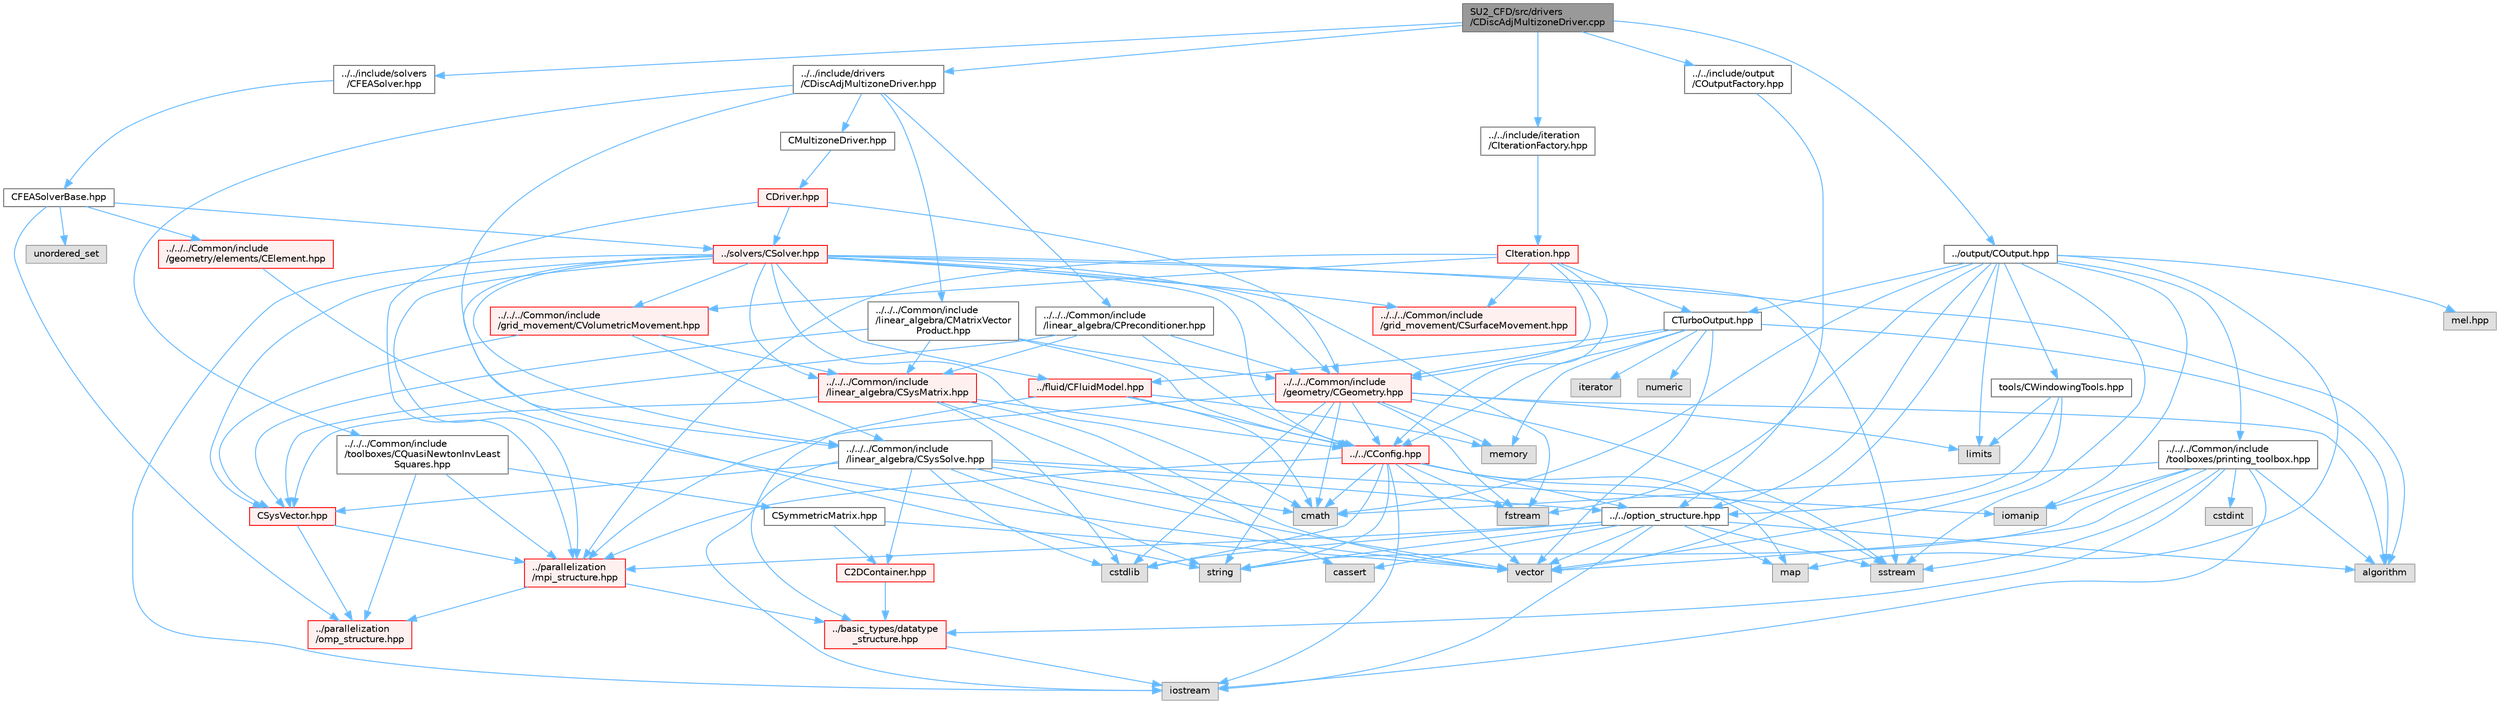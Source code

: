 digraph "SU2_CFD/src/drivers/CDiscAdjMultizoneDriver.cpp"
{
 // LATEX_PDF_SIZE
  bgcolor="transparent";
  edge [fontname=Helvetica,fontsize=10,labelfontname=Helvetica,labelfontsize=10];
  node [fontname=Helvetica,fontsize=10,shape=box,height=0.2,width=0.4];
  Node1 [id="Node000001",label="SU2_CFD/src/drivers\l/CDiscAdjMultizoneDriver.cpp",height=0.2,width=0.4,color="gray40", fillcolor="grey60", style="filled", fontcolor="black",tooltip="The main subroutines for driving adjoint multi-zone problems."];
  Node1 -> Node2 [id="edge1_Node000001_Node000002",color="steelblue1",style="solid",tooltip=" "];
  Node2 [id="Node000002",label="../../include/drivers\l/CDiscAdjMultizoneDriver.hpp",height=0.2,width=0.4,color="grey40", fillcolor="white", style="filled",URL="$CDiscAdjMultizoneDriver_8hpp.html",tooltip=" "];
  Node2 -> Node3 [id="edge2_Node000002_Node000003",color="steelblue1",style="solid",tooltip=" "];
  Node3 [id="Node000003",label="CMultizoneDriver.hpp",height=0.2,width=0.4,color="grey40", fillcolor="white", style="filled",URL="$CMultizoneDriver_8hpp.html",tooltip="Headers of the main subroutines for driving single or multi-zone problems. The subroutines and functi..."];
  Node3 -> Node4 [id="edge3_Node000003_Node000004",color="steelblue1",style="solid",tooltip=" "];
  Node4 [id="Node000004",label="CDriver.hpp",height=0.2,width=0.4,color="red", fillcolor="#FFF0F0", style="filled",URL="$CDriver_8hpp.html",tooltip="Headers of the main subroutines for driving single or multi-zone problems. The subroutines and functi..."];
  Node4 -> Node5 [id="edge4_Node000004_Node000005",color="steelblue1",style="solid",tooltip=" "];
  Node5 [id="Node000005",label="../../../Common/include\l/geometry/CGeometry.hpp",height=0.2,width=0.4,color="red", fillcolor="#FFF0F0", style="filled",URL="$CGeometry_8hpp.html",tooltip="Headers of the main subroutines for creating the geometrical structure. The subroutines and functions..."];
  Node5 -> Node6 [id="edge5_Node000005_Node000006",color="steelblue1",style="solid",tooltip=" "];
  Node6 [id="Node000006",label="limits",height=0.2,width=0.4,color="grey60", fillcolor="#E0E0E0", style="filled",tooltip=" "];
  Node5 -> Node7 [id="edge6_Node000005_Node000007",color="steelblue1",style="solid",tooltip=" "];
  Node7 [id="Node000007",label="../parallelization\l/mpi_structure.hpp",height=0.2,width=0.4,color="red", fillcolor="#FFF0F0", style="filled",URL="$mpi__structure_8hpp.html",tooltip="Headers of the mpi interface for generalized datatypes. The subroutines and functions are in the mpi_..."];
  Node7 -> Node9 [id="edge7_Node000007_Node000009",color="steelblue1",style="solid",tooltip=" "];
  Node9 [id="Node000009",label="../basic_types/datatype\l_structure.hpp",height=0.2,width=0.4,color="red", fillcolor="#FFF0F0", style="filled",URL="$datatype__structure_8hpp.html",tooltip="Headers for generalized datatypes, defines an interface for AD types."];
  Node9 -> Node10 [id="edge8_Node000009_Node000010",color="steelblue1",style="solid",tooltip=" "];
  Node10 [id="Node000010",label="iostream",height=0.2,width=0.4,color="grey60", fillcolor="#E0E0E0", style="filled",tooltip=" "];
  Node7 -> Node16 [id="edge9_Node000007_Node000016",color="steelblue1",style="solid",tooltip=" "];
  Node16 [id="Node000016",label="../parallelization\l/omp_structure.hpp",height=0.2,width=0.4,color="red", fillcolor="#FFF0F0", style="filled",URL="$omp__structure_8hpp.html",tooltip="OpenMP interface header, provides compatibility functions if the code is built without OpenMP support..."];
  Node5 -> Node20 [id="edge10_Node000005_Node000020",color="steelblue1",style="solid",tooltip=" "];
  Node20 [id="Node000020",label="string",height=0.2,width=0.4,color="grey60", fillcolor="#E0E0E0", style="filled",tooltip=" "];
  Node5 -> Node21 [id="edge11_Node000005_Node000021",color="steelblue1",style="solid",tooltip=" "];
  Node21 [id="Node000021",label="fstream",height=0.2,width=0.4,color="grey60", fillcolor="#E0E0E0", style="filled",tooltip=" "];
  Node5 -> Node22 [id="edge12_Node000005_Node000022",color="steelblue1",style="solid",tooltip=" "];
  Node22 [id="Node000022",label="sstream",height=0.2,width=0.4,color="grey60", fillcolor="#E0E0E0", style="filled",tooltip=" "];
  Node5 -> Node23 [id="edge13_Node000005_Node000023",color="steelblue1",style="solid",tooltip=" "];
  Node23 [id="Node000023",label="cmath",height=0.2,width=0.4,color="grey60", fillcolor="#E0E0E0", style="filled",tooltip=" "];
  Node5 -> Node24 [id="edge14_Node000005_Node000024",color="steelblue1",style="solid",tooltip=" "];
  Node24 [id="Node000024",label="algorithm",height=0.2,width=0.4,color="grey60", fillcolor="#E0E0E0", style="filled",tooltip=" "];
  Node5 -> Node26 [id="edge15_Node000005_Node000026",color="steelblue1",style="solid",tooltip=" "];
  Node26 [id="Node000026",label="cstdlib",height=0.2,width=0.4,color="grey60", fillcolor="#E0E0E0", style="filled",tooltip=" "];
  Node5 -> Node28 [id="edge16_Node000005_Node000028",color="steelblue1",style="solid",tooltip=" "];
  Node28 [id="Node000028",label="memory",height=0.2,width=0.4,color="grey60", fillcolor="#E0E0E0", style="filled",tooltip=" "];
  Node5 -> Node36 [id="edge17_Node000005_Node000036",color="steelblue1",style="solid",tooltip=" "];
  Node36 [id="Node000036",label="../../CConfig.hpp",height=0.2,width=0.4,color="red", fillcolor="#FFF0F0", style="filled",URL="$CConfig_8hpp.html",tooltip="All the information about the definition of the physical problem. The subroutines and functions are i..."];
  Node36 -> Node7 [id="edge18_Node000036_Node000007",color="steelblue1",style="solid",tooltip=" "];
  Node36 -> Node10 [id="edge19_Node000036_Node000010",color="steelblue1",style="solid",tooltip=" "];
  Node36 -> Node26 [id="edge20_Node000036_Node000026",color="steelblue1",style="solid",tooltip=" "];
  Node36 -> Node21 [id="edge21_Node000036_Node000021",color="steelblue1",style="solid",tooltip=" "];
  Node36 -> Node22 [id="edge22_Node000036_Node000022",color="steelblue1",style="solid",tooltip=" "];
  Node36 -> Node20 [id="edge23_Node000036_Node000020",color="steelblue1",style="solid",tooltip=" "];
  Node36 -> Node31 [id="edge24_Node000036_Node000031",color="steelblue1",style="solid",tooltip=" "];
  Node31 [id="Node000031",label="vector",height=0.2,width=0.4,color="grey60", fillcolor="#E0E0E0", style="filled",tooltip=" "];
  Node36 -> Node23 [id="edge25_Node000036_Node000023",color="steelblue1",style="solid",tooltip=" "];
  Node36 -> Node33 [id="edge26_Node000036_Node000033",color="steelblue1",style="solid",tooltip=" "];
  Node33 [id="Node000033",label="map",height=0.2,width=0.4,color="grey60", fillcolor="#E0E0E0", style="filled",tooltip=" "];
  Node36 -> Node32 [id="edge27_Node000036_Node000032",color="steelblue1",style="solid",tooltip=" "];
  Node32 [id="Node000032",label="../../option_structure.hpp",height=0.2,width=0.4,color="grey40", fillcolor="white", style="filled",URL="$option__structure_8hpp.html",tooltip="Defines classes for referencing options for easy input in CConfig."];
  Node32 -> Node7 [id="edge28_Node000032_Node000007",color="steelblue1",style="solid",tooltip=" "];
  Node32 -> Node10 [id="edge29_Node000032_Node000010",color="steelblue1",style="solid",tooltip=" "];
  Node32 -> Node22 [id="edge30_Node000032_Node000022",color="steelblue1",style="solid",tooltip=" "];
  Node32 -> Node20 [id="edge31_Node000032_Node000020",color="steelblue1",style="solid",tooltip=" "];
  Node32 -> Node31 [id="edge32_Node000032_Node000031",color="steelblue1",style="solid",tooltip=" "];
  Node32 -> Node33 [id="edge33_Node000032_Node000033",color="steelblue1",style="solid",tooltip=" "];
  Node32 -> Node26 [id="edge34_Node000032_Node000026",color="steelblue1",style="solid",tooltip=" "];
  Node32 -> Node24 [id="edge35_Node000032_Node000024",color="steelblue1",style="solid",tooltip=" "];
  Node32 -> Node34 [id="edge36_Node000032_Node000034",color="steelblue1",style="solid",tooltip=" "];
  Node34 [id="Node000034",label="cassert",height=0.2,width=0.4,color="grey60", fillcolor="#E0E0E0", style="filled",tooltip=" "];
  Node4 -> Node7 [id="edge37_Node000004_Node000007",color="steelblue1",style="solid",tooltip=" "];
  Node4 -> Node63 [id="edge38_Node000004_Node000063",color="steelblue1",style="solid",tooltip=" "];
  Node63 [id="Node000063",label="../solvers/CSolver.hpp",height=0.2,width=0.4,color="red", fillcolor="#FFF0F0", style="filled",URL="$CSolver_8hpp.html",tooltip="Headers of the CSolver class which is inherited by all of the other solvers."];
  Node63 -> Node7 [id="edge39_Node000063_Node000007",color="steelblue1",style="solid",tooltip=" "];
  Node63 -> Node23 [id="edge40_Node000063_Node000023",color="steelblue1",style="solid",tooltip=" "];
  Node63 -> Node20 [id="edge41_Node000063_Node000020",color="steelblue1",style="solid",tooltip=" "];
  Node63 -> Node21 [id="edge42_Node000063_Node000021",color="steelblue1",style="solid",tooltip=" "];
  Node63 -> Node22 [id="edge43_Node000063_Node000022",color="steelblue1",style="solid",tooltip=" "];
  Node63 -> Node24 [id="edge44_Node000063_Node000024",color="steelblue1",style="solid",tooltip=" "];
  Node63 -> Node10 [id="edge45_Node000063_Node000010",color="steelblue1",style="solid",tooltip=" "];
  Node63 -> Node65 [id="edge46_Node000063_Node000065",color="steelblue1",style="solid",tooltip=" "];
  Node65 [id="Node000065",label="../fluid/CFluidModel.hpp",height=0.2,width=0.4,color="red", fillcolor="#FFF0F0", style="filled",URL="$CFluidModel_8hpp.html",tooltip="Defines the main fluid model class for thermophysical properties."];
  Node65 -> Node23 [id="edge47_Node000065_Node000023",color="steelblue1",style="solid",tooltip=" "];
  Node65 -> Node28 [id="edge48_Node000065_Node000028",color="steelblue1",style="solid",tooltip=" "];
  Node65 -> Node36 [id="edge49_Node000065_Node000036",color="steelblue1",style="solid",tooltip=" "];
  Node65 -> Node9 [id="edge50_Node000065_Node000009",color="steelblue1",style="solid",tooltip=" "];
  Node63 -> Node5 [id="edge51_Node000063_Node000005",color="steelblue1",style="solid",tooltip=" "];
  Node63 -> Node36 [id="edge52_Node000063_Node000036",color="steelblue1",style="solid",tooltip=" "];
  Node63 -> Node78 [id="edge53_Node000063_Node000078",color="steelblue1",style="solid",tooltip=" "];
  Node78 [id="Node000078",label="../../../Common/include\l/linear_algebra/CSysMatrix.hpp",height=0.2,width=0.4,color="red", fillcolor="#FFF0F0", style="filled",URL="$CSysMatrix_8hpp.html",tooltip="Declaration of the block-sparse matrix class. The implemtation is in CSysMatrix.cpp."];
  Node78 -> Node36 [id="edge54_Node000078_Node000036",color="steelblue1",style="solid",tooltip=" "];
  Node78 -> Node79 [id="edge55_Node000078_Node000079",color="steelblue1",style="solid",tooltip=" "];
  Node79 [id="Node000079",label="CSysVector.hpp",height=0.2,width=0.4,color="red", fillcolor="#FFF0F0", style="filled",URL="$CSysVector_8hpp.html",tooltip="Declararion and inlines of the vector class used in the solution of large, distributed,..."];
  Node79 -> Node7 [id="edge56_Node000079_Node000007",color="steelblue1",style="solid",tooltip=" "];
  Node79 -> Node16 [id="edge57_Node000079_Node000016",color="steelblue1",style="solid",tooltip=" "];
  Node78 -> Node26 [id="edge58_Node000078_Node000026",color="steelblue1",style="solid",tooltip=" "];
  Node78 -> Node31 [id="edge59_Node000078_Node000031",color="steelblue1",style="solid",tooltip=" "];
  Node78 -> Node34 [id="edge60_Node000078_Node000034",color="steelblue1",style="solid",tooltip=" "];
  Node63 -> Node79 [id="edge61_Node000063_Node000079",color="steelblue1",style="solid",tooltip=" "];
  Node63 -> Node82 [id="edge62_Node000063_Node000082",color="steelblue1",style="solid",tooltip=" "];
  Node82 [id="Node000082",label="../../../Common/include\l/linear_algebra/CSysSolve.hpp",height=0.2,width=0.4,color="grey40", fillcolor="white", style="filled",URL="$CSysSolve_8hpp.html",tooltip="Headers for the classes related to linear solvers (CG, FGMRES, etc) The subroutines and functions are..."];
  Node82 -> Node40 [id="edge63_Node000082_Node000040",color="steelblue1",style="solid",tooltip=" "];
  Node40 [id="Node000040",label="C2DContainer.hpp",height=0.2,width=0.4,color="red", fillcolor="#FFF0F0", style="filled",URL="$C2DContainer_8hpp.html",tooltip="A templated vector/matrix object."];
  Node40 -> Node9 [id="edge64_Node000040_Node000009",color="steelblue1",style="solid",tooltip=" "];
  Node82 -> Node23 [id="edge65_Node000082_Node000023",color="steelblue1",style="solid",tooltip=" "];
  Node82 -> Node31 [id="edge66_Node000082_Node000031",color="steelblue1",style="solid",tooltip=" "];
  Node82 -> Node10 [id="edge67_Node000082_Node000010",color="steelblue1",style="solid",tooltip=" "];
  Node82 -> Node26 [id="edge68_Node000082_Node000026",color="steelblue1",style="solid",tooltip=" "];
  Node82 -> Node83 [id="edge69_Node000082_Node000083",color="steelblue1",style="solid",tooltip=" "];
  Node83 [id="Node000083",label="iomanip",height=0.2,width=0.4,color="grey60", fillcolor="#E0E0E0", style="filled",tooltip=" "];
  Node82 -> Node20 [id="edge70_Node000082_Node000020",color="steelblue1",style="solid",tooltip=" "];
  Node82 -> Node79 [id="edge71_Node000082_Node000079",color="steelblue1",style="solid",tooltip=" "];
  Node82 -> Node32 [id="edge72_Node000082_Node000032",color="steelblue1",style="solid",tooltip=" "];
  Node63 -> Node84 [id="edge73_Node000063_Node000084",color="steelblue1",style="solid",tooltip=" "];
  Node84 [id="Node000084",label="../../../Common/include\l/grid_movement/CSurfaceMovement.hpp",height=0.2,width=0.4,color="red", fillcolor="#FFF0F0", style="filled",URL="$CSurfaceMovement_8hpp.html",tooltip="Headers of the CSurfaceMovement class."];
  Node63 -> Node88 [id="edge74_Node000063_Node000088",color="steelblue1",style="solid",tooltip=" "];
  Node88 [id="Node000088",label="../../../Common/include\l/grid_movement/CVolumetricMovement.hpp",height=0.2,width=0.4,color="red", fillcolor="#FFF0F0", style="filled",URL="$CVolumetricMovement_8hpp.html",tooltip="Headers of the CVolumetricMovement class."];
  Node88 -> Node78 [id="edge75_Node000088_Node000078",color="steelblue1",style="solid",tooltip=" "];
  Node88 -> Node79 [id="edge76_Node000088_Node000079",color="steelblue1",style="solid",tooltip=" "];
  Node88 -> Node82 [id="edge77_Node000088_Node000082",color="steelblue1",style="solid",tooltip=" "];
  Node2 -> Node101 [id="edge78_Node000002_Node000101",color="steelblue1",style="solid",tooltip=" "];
  Node101 [id="Node000101",label="../../../Common/include\l/toolboxes/CQuasiNewtonInvLeast\lSquares.hpp",height=0.2,width=0.4,color="grey40", fillcolor="white", style="filled",URL="$CQuasiNewtonInvLeastSquares_8hpp.html",tooltip="Implements a method to accelerate and stabilize the convergence of fixed point iterations,..."];
  Node101 -> Node16 [id="edge79_Node000101_Node000016",color="steelblue1",style="solid",tooltip=" "];
  Node101 -> Node7 [id="edge80_Node000101_Node000007",color="steelblue1",style="solid",tooltip=" "];
  Node101 -> Node102 [id="edge81_Node000101_Node000102",color="steelblue1",style="solid",tooltip=" "];
  Node102 [id="Node000102",label="CSymmetricMatrix.hpp",height=0.2,width=0.4,color="grey40", fillcolor="white", style="filled",URL="$CSymmetricMatrix_8hpp.html",tooltip="Dense symmetric matrix, used for example in RBF interpolation."];
  Node102 -> Node31 [id="edge82_Node000102_Node000031",color="steelblue1",style="solid",tooltip=" "];
  Node102 -> Node40 [id="edge83_Node000102_Node000040",color="steelblue1",style="solid",tooltip=" "];
  Node2 -> Node103 [id="edge84_Node000002_Node000103",color="steelblue1",style="solid",tooltip=" "];
  Node103 [id="Node000103",label="../../../Common/include\l/linear_algebra/CPreconditioner.hpp",height=0.2,width=0.4,color="grey40", fillcolor="white", style="filled",URL="$CPreconditioner_8hpp.html",tooltip="Classes related to linear preconditioner wrappers. The actual operations are currently implemented mo..."];
  Node103 -> Node36 [id="edge85_Node000103_Node000036",color="steelblue1",style="solid",tooltip=" "];
  Node103 -> Node5 [id="edge86_Node000103_Node000005",color="steelblue1",style="solid",tooltip=" "];
  Node103 -> Node79 [id="edge87_Node000103_Node000079",color="steelblue1",style="solid",tooltip=" "];
  Node103 -> Node78 [id="edge88_Node000103_Node000078",color="steelblue1",style="solid",tooltip=" "];
  Node2 -> Node104 [id="edge89_Node000002_Node000104",color="steelblue1",style="solid",tooltip=" "];
  Node104 [id="Node000104",label="../../../Common/include\l/linear_algebra/CMatrixVector\lProduct.hpp",height=0.2,width=0.4,color="grey40", fillcolor="white", style="filled",URL="$CMatrixVectorProduct_8hpp.html",tooltip="Headers for the classes related to sparse matrix-vector product wrappers. The actual operations are c..."];
  Node104 -> Node36 [id="edge90_Node000104_Node000036",color="steelblue1",style="solid",tooltip=" "];
  Node104 -> Node5 [id="edge91_Node000104_Node000005",color="steelblue1",style="solid",tooltip=" "];
  Node104 -> Node79 [id="edge92_Node000104_Node000079",color="steelblue1",style="solid",tooltip=" "];
  Node104 -> Node78 [id="edge93_Node000104_Node000078",color="steelblue1",style="solid",tooltip=" "];
  Node2 -> Node82 [id="edge94_Node000002_Node000082",color="steelblue1",style="solid",tooltip=" "];
  Node1 -> Node105 [id="edge95_Node000001_Node000105",color="steelblue1",style="solid",tooltip=" "];
  Node105 [id="Node000105",label="../../include/solvers\l/CFEASolver.hpp",height=0.2,width=0.4,color="grey40", fillcolor="white", style="filled",URL="$CFEASolver_8hpp.html",tooltip="Finite element solver for elasticity problems."];
  Node105 -> Node106 [id="edge96_Node000105_Node000106",color="steelblue1",style="solid",tooltip=" "];
  Node106 [id="Node000106",label="CFEASolverBase.hpp",height=0.2,width=0.4,color="grey40", fillcolor="white", style="filled",URL="$CFEASolverBase_8hpp.html",tooltip=" "];
  Node106 -> Node107 [id="edge97_Node000106_Node000107",color="steelblue1",style="solid",tooltip=" "];
  Node107 [id="Node000107",label="unordered_set",height=0.2,width=0.4,color="grey60", fillcolor="#E0E0E0", style="filled",tooltip=" "];
  Node106 -> Node63 [id="edge98_Node000106_Node000063",color="steelblue1",style="solid",tooltip=" "];
  Node106 -> Node108 [id="edge99_Node000106_Node000108",color="steelblue1",style="solid",tooltip=" "];
  Node108 [id="Node000108",label="../../../Common/include\l/geometry/elements/CElement.hpp",height=0.2,width=0.4,color="red", fillcolor="#FFF0F0", style="filled",URL="$CElement_8hpp.html",tooltip="Main header of the Finite Element structure declaring the abstract interface and the available finite..."];
  Node108 -> Node31 [id="edge100_Node000108_Node000031",color="steelblue1",style="solid",tooltip=" "];
  Node106 -> Node16 [id="edge101_Node000106_Node000016",color="steelblue1",style="solid",tooltip=" "];
  Node1 -> Node111 [id="edge102_Node000001_Node000111",color="steelblue1",style="solid",tooltip=" "];
  Node111 [id="Node000111",label="../../include/output\l/COutputFactory.hpp",height=0.2,width=0.4,color="grey40", fillcolor="white", style="filled",URL="$COutputFactory_8hpp.html",tooltip="Headers of the output class."];
  Node111 -> Node32 [id="edge103_Node000111_Node000032",color="steelblue1",style="solid",tooltip=" "];
  Node1 -> Node95 [id="edge104_Node000001_Node000095",color="steelblue1",style="solid",tooltip=" "];
  Node95 [id="Node000095",label="../output/COutput.hpp",height=0.2,width=0.4,color="grey40", fillcolor="white", style="filled",URL="$COutput_8hpp.html",tooltip="Headers of the output class."];
  Node95 -> Node21 [id="edge105_Node000095_Node000021",color="steelblue1",style="solid",tooltip=" "];
  Node95 -> Node23 [id="edge106_Node000095_Node000023",color="steelblue1",style="solid",tooltip=" "];
  Node95 -> Node33 [id="edge107_Node000095_Node000033",color="steelblue1",style="solid",tooltip=" "];
  Node95 -> Node22 [id="edge108_Node000095_Node000022",color="steelblue1",style="solid",tooltip=" "];
  Node95 -> Node83 [id="edge109_Node000095_Node000083",color="steelblue1",style="solid",tooltip=" "];
  Node95 -> Node6 [id="edge110_Node000095_Node000006",color="steelblue1",style="solid",tooltip=" "];
  Node95 -> Node31 [id="edge111_Node000095_Node000031",color="steelblue1",style="solid",tooltip=" "];
  Node95 -> Node96 [id="edge112_Node000095_Node000096",color="steelblue1",style="solid",tooltip=" "];
  Node96 [id="Node000096",label="../../../Common/include\l/toolboxes/printing_toolbox.hpp",height=0.2,width=0.4,color="grey40", fillcolor="white", style="filled",URL="$printing__toolbox_8hpp.html",tooltip="Header file for the printing toolbox."];
  Node96 -> Node10 [id="edge113_Node000096_Node000010",color="steelblue1",style="solid",tooltip=" "];
  Node96 -> Node83 [id="edge114_Node000096_Node000083",color="steelblue1",style="solid",tooltip=" "];
  Node96 -> Node44 [id="edge115_Node000096_Node000044",color="steelblue1",style="solid",tooltip=" "];
  Node44 [id="Node000044",label="cstdint",height=0.2,width=0.4,color="grey60", fillcolor="#E0E0E0", style="filled",tooltip=" "];
  Node96 -> Node31 [id="edge116_Node000096_Node000031",color="steelblue1",style="solid",tooltip=" "];
  Node96 -> Node20 [id="edge117_Node000096_Node000020",color="steelblue1",style="solid",tooltip=" "];
  Node96 -> Node22 [id="edge118_Node000096_Node000022",color="steelblue1",style="solid",tooltip=" "];
  Node96 -> Node23 [id="edge119_Node000096_Node000023",color="steelblue1",style="solid",tooltip=" "];
  Node96 -> Node24 [id="edge120_Node000096_Node000024",color="steelblue1",style="solid",tooltip=" "];
  Node96 -> Node9 [id="edge121_Node000096_Node000009",color="steelblue1",style="solid",tooltip=" "];
  Node95 -> Node97 [id="edge122_Node000095_Node000097",color="steelblue1",style="solid",tooltip=" "];
  Node97 [id="Node000097",label="tools/CWindowingTools.hpp",height=0.2,width=0.4,color="grey40", fillcolor="white", style="filled",URL="$CWindowingTools_8hpp.html",tooltip=" "];
  Node97 -> Node31 [id="edge123_Node000097_Node000031",color="steelblue1",style="solid",tooltip=" "];
  Node97 -> Node6 [id="edge124_Node000097_Node000006",color="steelblue1",style="solid",tooltip=" "];
  Node97 -> Node32 [id="edge125_Node000097_Node000032",color="steelblue1",style="solid",tooltip=" "];
  Node95 -> Node32 [id="edge126_Node000095_Node000032",color="steelblue1",style="solid",tooltip=" "];
  Node95 -> Node98 [id="edge127_Node000095_Node000098",color="steelblue1",style="solid",tooltip=" "];
  Node98 [id="Node000098",label="CTurboOutput.hpp",height=0.2,width=0.4,color="grey40", fillcolor="white", style="filled",URL="$CTurboOutput_8hpp.html",tooltip="Headers of the Turbomachinery Performance class."];
  Node98 -> Node31 [id="edge128_Node000098_Node000031",color="steelblue1",style="solid",tooltip=" "];
  Node98 -> Node28 [id="edge129_Node000098_Node000028",color="steelblue1",style="solid",tooltip=" "];
  Node98 -> Node24 [id="edge130_Node000098_Node000024",color="steelblue1",style="solid",tooltip=" "];
  Node98 -> Node99 [id="edge131_Node000098_Node000099",color="steelblue1",style="solid",tooltip=" "];
  Node99 [id="Node000099",label="iterator",height=0.2,width=0.4,color="grey60", fillcolor="#E0E0E0", style="filled",tooltip=" "];
  Node98 -> Node52 [id="edge132_Node000098_Node000052",color="steelblue1",style="solid",tooltip=" "];
  Node52 [id="Node000052",label="numeric",height=0.2,width=0.4,color="grey60", fillcolor="#E0E0E0", style="filled",tooltip=" "];
  Node98 -> Node5 [id="edge133_Node000098_Node000005",color="steelblue1",style="solid",tooltip=" "];
  Node98 -> Node36 [id="edge134_Node000098_Node000036",color="steelblue1",style="solid",tooltip=" "];
  Node98 -> Node65 [id="edge135_Node000098_Node000065",color="steelblue1",style="solid",tooltip=" "];
  Node95 -> Node100 [id="edge136_Node000095_Node000100",color="steelblue1",style="solid",tooltip=" "];
  Node100 [id="Node000100",label="mel.hpp",height=0.2,width=0.4,color="grey60", fillcolor="#E0E0E0", style="filled",tooltip=" "];
  Node1 -> Node112 [id="edge137_Node000001_Node000112",color="steelblue1",style="solid",tooltip=" "];
  Node112 [id="Node000112",label="../../include/iteration\l/CIterationFactory.hpp",height=0.2,width=0.4,color="grey40", fillcolor="white", style="filled",URL="$CIterationFactory_8hpp.html",tooltip="Headers of the iteration classes used by SU2_CFD. Each CIteration class represents an available physi..."];
  Node112 -> Node113 [id="edge138_Node000112_Node000113",color="steelblue1",style="solid",tooltip=" "];
  Node113 [id="Node000113",label="CIteration.hpp",height=0.2,width=0.4,color="red", fillcolor="#FFF0F0", style="filled",URL="$CIteration_8hpp.html",tooltip="Headers of the iteration classes used by SU2_CFD. Each CIteration class represents an available physi..."];
  Node113 -> Node36 [id="edge139_Node000113_Node000036",color="steelblue1",style="solid",tooltip=" "];
  Node113 -> Node5 [id="edge140_Node000113_Node000005",color="steelblue1",style="solid",tooltip=" "];
  Node113 -> Node84 [id="edge141_Node000113_Node000084",color="steelblue1",style="solid",tooltip=" "];
  Node113 -> Node88 [id="edge142_Node000113_Node000088",color="steelblue1",style="solid",tooltip=" "];
  Node113 -> Node7 [id="edge143_Node000113_Node000007",color="steelblue1",style="solid",tooltip=" "];
  Node113 -> Node98 [id="edge144_Node000113_Node000098",color="steelblue1",style="solid",tooltip=" "];
}
